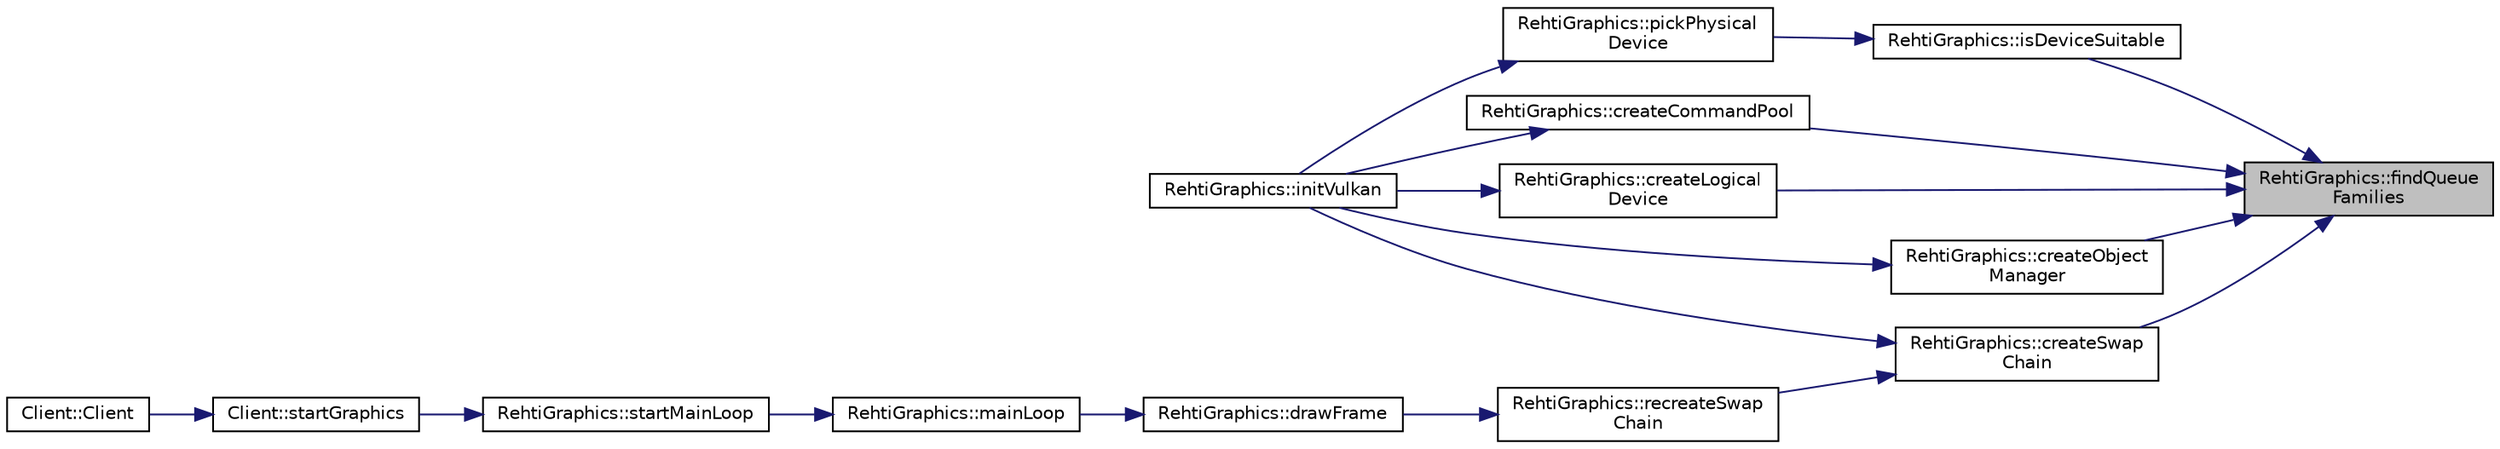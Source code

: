 digraph "RehtiGraphics::findQueueFamilies"
{
 // LATEX_PDF_SIZE
  edge [fontname="Helvetica",fontsize="10",labelfontname="Helvetica",labelfontsize="10"];
  node [fontname="Helvetica",fontsize="10",shape=record];
  rankdir="RL";
  Node1 [label="RehtiGraphics::findQueue\lFamilies",height=0.2,width=0.4,color="black", fillcolor="grey75", style="filled", fontcolor="black",tooltip="Looks for queue families."];
  Node1 -> Node2 [dir="back",color="midnightblue",fontsize="10",style="solid",fontname="Helvetica"];
  Node2 [label="RehtiGraphics::createCommandPool",height=0.2,width=0.4,color="black", fillcolor="white", style="filled",URL="$classRehtiGraphics.html#a27b22f86d7b8d556934add7ed29fcc50",tooltip="Creates the command pool."];
  Node2 -> Node3 [dir="back",color="midnightblue",fontsize="10",style="solid",fontname="Helvetica"];
  Node3 [label="RehtiGraphics::initVulkan",height=0.2,width=0.4,color="black", fillcolor="white", style="filled",URL="$classRehtiGraphics.html#ae16a48c5465c048b9ca5c253506d25b3",tooltip="Initializes vulkan instance."];
  Node1 -> Node4 [dir="back",color="midnightblue",fontsize="10",style="solid",fontname="Helvetica"];
  Node4 [label="RehtiGraphics::createLogical\lDevice",height=0.2,width=0.4,color="black", fillcolor="white", style="filled",URL="$classRehtiGraphics.html#a9e6162c6b0d28ff6b141d4fa0318751b",tooltip="Creates the interactable logical device."];
  Node4 -> Node3 [dir="back",color="midnightblue",fontsize="10",style="solid",fontname="Helvetica"];
  Node1 -> Node5 [dir="back",color="midnightblue",fontsize="10",style="solid",fontname="Helvetica"];
  Node5 [label="RehtiGraphics::createObject\lManager",height=0.2,width=0.4,color="black", fillcolor="white", style="filled",URL="$classRehtiGraphics.html#a5610c4161f11a141060a0e678fb0d4dd",tooltip="Creates the graphics object manager."];
  Node5 -> Node3 [dir="back",color="midnightblue",fontsize="10",style="solid",fontname="Helvetica"];
  Node1 -> Node6 [dir="back",color="midnightblue",fontsize="10",style="solid",fontname="Helvetica"];
  Node6 [label="RehtiGraphics::createSwap\lChain",height=0.2,width=0.4,color="black", fillcolor="white", style="filled",URL="$classRehtiGraphics.html#a2c18492cbece076acf3d35ddd1b5d7cb",tooltip="Creates the swapchain."];
  Node6 -> Node3 [dir="back",color="midnightblue",fontsize="10",style="solid",fontname="Helvetica"];
  Node6 -> Node7 [dir="back",color="midnightblue",fontsize="10",style="solid",fontname="Helvetica"];
  Node7 [label="RehtiGraphics::recreateSwap\lChain",height=0.2,width=0.4,color="black", fillcolor="white", style="filled",URL="$classRehtiGraphics.html#a203320e8973b2886132afadb3e2dd7f9",tooltip="Recreates the swapchain."];
  Node7 -> Node8 [dir="back",color="midnightblue",fontsize="10",style="solid",fontname="Helvetica"];
  Node8 [label="RehtiGraphics::drawFrame",height=0.2,width=0.4,color="black", fillcolor="white", style="filled",URL="$classRehtiGraphics.html#ac049915f0d6b38117ece68d74eaec027",tooltip="Draws a frame and records the previous frame time."];
  Node8 -> Node9 [dir="back",color="midnightblue",fontsize="10",style="solid",fontname="Helvetica"];
  Node9 [label="RehtiGraphics::mainLoop",height=0.2,width=0.4,color="black", fillcolor="white", style="filled",URL="$classRehtiGraphics.html#a82d71e93dd76cde425cc34df93cf4723",tooltip="Loops, polls events and draws frames."];
  Node9 -> Node10 [dir="back",color="midnightblue",fontsize="10",style="solid",fontname="Helvetica"];
  Node10 [label="RehtiGraphics::startMainLoop",height=0.2,width=0.4,color="black", fillcolor="white", style="filled",URL="$classRehtiGraphics.html#aba5f89e9dc6f91cfef79f525151a067d",tooltip="Starts a rendering loop until the window is closed."];
  Node10 -> Node11 [dir="back",color="midnightblue",fontsize="10",style="solid",fontname="Helvetica"];
  Node11 [label="Client::startGraphics",height=0.2,width=0.4,color="black", fillcolor="white", style="filled",URL="$classClient.html#a7b7406bdc248547627fd669a92b86d6c",tooltip="Starts the graphics library."];
  Node11 -> Node12 [dir="back",color="midnightblue",fontsize="10",style="solid",fontname="Helvetica"];
  Node12 [label="Client::Client",height=0.2,width=0.4,color="black", fillcolor="white", style="filled",URL="$classClient.html#ad3e41ed92e71d5c3717db96e68b9541b",tooltip=" "];
  Node1 -> Node13 [dir="back",color="midnightblue",fontsize="10",style="solid",fontname="Helvetica"];
  Node13 [label="RehtiGraphics::isDeviceSuitable",height=0.2,width=0.4,color="black", fillcolor="white", style="filled",URL="$classRehtiGraphics.html#a036508e20175a1b0ca0fa06aa6a792b3",tooltip="Checks whether the given device supports the required features."];
  Node13 -> Node14 [dir="back",color="midnightblue",fontsize="10",style="solid",fontname="Helvetica"];
  Node14 [label="RehtiGraphics::pickPhysical\lDevice",height=0.2,width=0.4,color="black", fillcolor="white", style="filled",URL="$classRehtiGraphics.html#aa22ca7610c8b7bbef6825db97feb4b8c",tooltip="Chooses an appropriate gpu."];
  Node14 -> Node3 [dir="back",color="midnightblue",fontsize="10",style="solid",fontname="Helvetica"];
}
